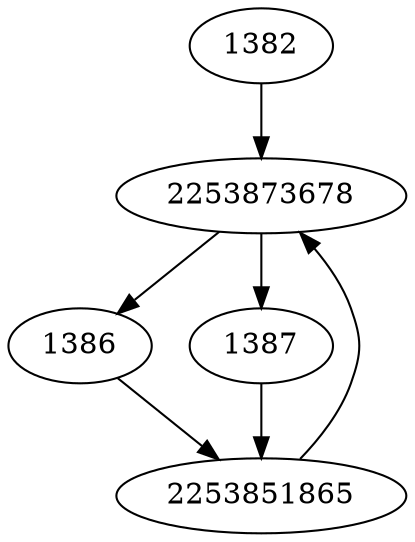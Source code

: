 strict digraph  {
1382;
1386;
1387;
2253873678;
2253851865;
1382 -> 2253873678;
1386 -> 2253851865;
1387 -> 2253851865;
2253873678 -> 1386;
2253873678 -> 1387;
2253851865 -> 2253873678;
}

